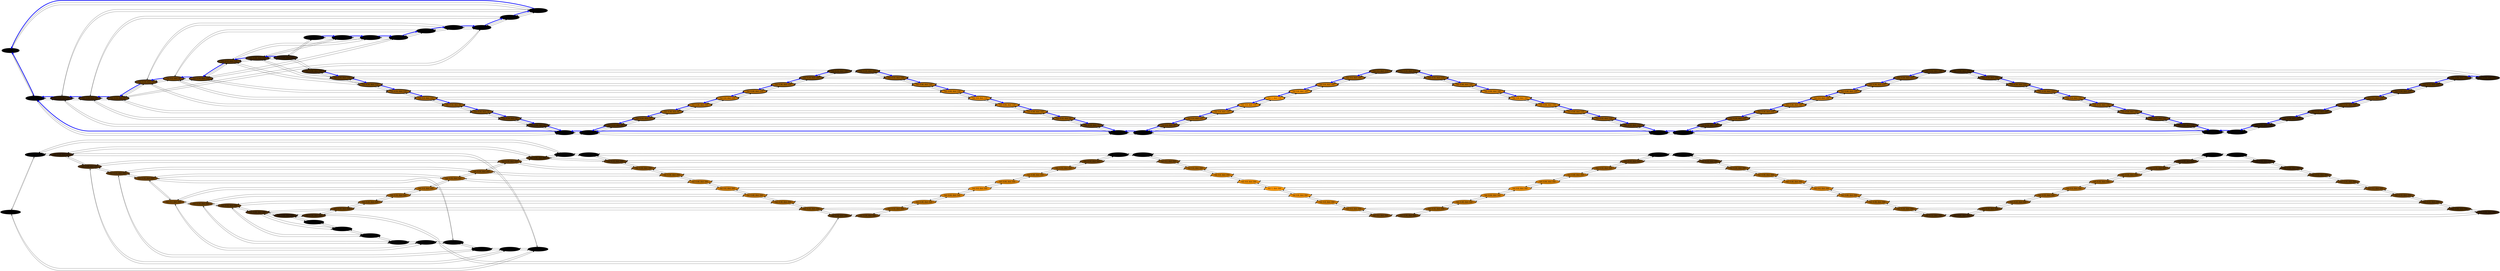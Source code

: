 digraph g
{ 
node [shape=none]
rankdir="LR"
node_0_0
[ shape = oval; fillcolor = "0.1 1 0"; style=filled; label = "Val: 0, dist: INF" ];
node_0_0 -> node_1_0 [ len=1.5 ]
node_0_0 -> node_10_0 [ len=1.5 ]
node_1_0
[ shape = oval; fillcolor = "0.1 1 0"; style=filled; label = "Val: 0, dist: INF" ];
node_1_0 -> node_2_0 [ len=1.5 ]
node_1_0 -> node_11_0 [ len=1.5 ]
node_1_0 -> node_0_0 [ len=1.5 ]
node_2_0
[ shape = oval; fillcolor = "0.1 1 0"; style=filled; label = "Val: 0, dist: INF" ];
node_2_0 -> node_3_0 [ len=1.5 ]
node_2_0 -> node_12_0 [ len=1.5 ]
node_2_0 -> node_1_0 [ len=1.5 ]
node_3_0
[ shape = oval; fillcolor = "0.1 1 0"; style=filled; label = "Val: 0, dist: INF" ];
node_3_0 -> node_4_0 [ len=1.5 ]
node_3_0 -> node_13_0 [ len=1.5 ]
node_3_0 -> node_2_0 [ len=1.5 ]
node_4_0
[ shape = oval; fillcolor = "0.1 1 0"; style=filled; label = "Val: 0, dist: INF" ];
node_4_0 -> node_5_0 [ len=1.5 ]
node_4_0 -> node_14_0 [ len=1.5 ]
node_4_0 -> node_3_0 [ len=1.5 ]
node_5_0
[ shape = oval; fillcolor = "0.1 1 0"; style=filled; label = "Val: 0, dist: INF" ];
node_5_0 -> node_6_0 [ len=1.5 ]
node_5_0 -> node_15_0 [ len=1.5 ]
node_5_0 -> node_4_0 [ len=1.5 ]
node_6_0
[ shape = oval; fillcolor = "0.1 1 0"; style=filled; label = "Val: 0, dist: INF" ];
node_6_0 -> node_7_0 [ len=1.5 ]
node_6_0 -> node_16_0 [ len=1.5 ]
node_6_0 -> node_5_0 [ len=1.5 ]
node_7_0
[ shape = oval; fillcolor = "0.1 1 0"; style=filled; label = "Val: 0, dist: INF" ];
node_7_0 -> node_8_0 [ len=1.5 ]
node_7_0 -> node_17_0 [ len=1.5 ]
node_7_0 -> node_6_0 [ len=1.5 ]
node_8_0
[ shape = oval; fillcolor = "0.1 1 0"; style=filled; label = "Val: 0, dist: INF" ];
node_8_0 -> node_9_0 [ len=1.5 ]
node_8_0 -> node_18_0 [ len=1.5 ]
node_8_0 -> node_7_0 [ len=1.5 ]
node_9_0
[ shape = oval; fillcolor = "0.1 1 0"; style=filled; label = "Val: 0, dist: INF" ];
node_9_0 -> node_19_0 [ len=1.5 ]
node_9_0 -> node_8_0 [ len=1.5 ]
node_10_0
[ shape = oval; fillcolor = "0.1 1 0"; style=filled; label = "Val: 0, dist: INF" ];
node_10_0 -> node_11_0 [ len=1.5 ]
node_10_0 -> node_20_0 [ len=1.5 ]
node_10_0 -> node_0_0 [ len=1.5 ]
node_11_0
[ shape = oval; fillcolor = "0.1 1 0.2"; style=filled; label = "Val: 0.04, dist: INF" ];
node_11_0 -> node_12_0 [ len=1.5 ]
node_11_0 -> node_21_0 [ len=1.5 ]
node_11_0 -> node_1_0 [ len=1.5 ]
node_11_0 -> node_10_0 [ len=1.5 ]
node_12_0
[ shape = oval; fillcolor = "0.1 1 0.282843"; style=filled; label = "Val: 0.08, dist: INF" ];
node_12_0 -> node_13_0 [ len=1.5 ]
node_12_0 -> node_22_0 [ len=1.5 ]
node_12_0 -> node_2_0 [ len=1.5 ]
node_12_0 -> node_11_0 [ len=1.5 ]
node_13_0
[ shape = oval; fillcolor = "0.1 1 0.34641"; style=filled; label = "Val: 0.12, dist: INF" ];
node_13_0 -> node_14_0 [ len=1.5 ]
node_13_0 -> node_23_0 [ len=1.5 ]
node_13_0 -> node_3_0 [ len=1.5 ]
node_13_0 -> node_12_0 [ len=1.5 ]
node_14_0
[ shape = oval; fillcolor = "0.1 1 0.4"; style=filled; label = "Val: 0.16, dist: INF" ];
node_14_0 -> node_15_0 [ len=1.5 ]
node_14_0 -> node_24_0 [ len=1.5 ]
node_14_0 -> node_4_0 [ len=1.5 ]
node_14_0 -> node_13_0 [ len=1.5 ]
node_15_0
[ shape = oval; fillcolor = "0.1 1 0.447214"; style=filled; label = "Val: 0.2, dist: INF" ];
node_15_0 -> node_16_0 [ len=1.5 ]
node_15_0 -> node_25_0 [ len=1.5 ]
node_15_0 -> node_5_0 [ len=1.5 ]
node_15_0 -> node_14_0 [ len=1.5 ]
node_16_0
[ shape = oval; fillcolor = "0.1 1 0.4"; style=filled; label = "Val: 0.16, dist: INF" ];
node_16_0 -> node_17_0 [ len=1.5 ]
node_16_0 -> node_26_0 [ len=1.5 ]
node_16_0 -> node_6_0 [ len=1.5 ]
node_16_0 -> node_15_0 [ len=1.5 ]
node_17_0
[ shape = oval; fillcolor = "0.1 1 0.34641"; style=filled; label = "Val: 0.12, dist: INF" ];
node_17_0 -> node_18_0 [ len=1.5 ]
node_17_0 -> node_27_0 [ len=1.5 ]
node_17_0 -> node_7_0 [ len=1.5 ]
node_17_0 -> node_16_0 [ len=1.5 ]
node_18_0
[ shape = oval; fillcolor = "0.1 1 0.282843"; style=filled; label = "Val: 0.08, dist: INF" ];
node_18_0 -> node_19_0 [ len=1.5 ]
node_18_0 -> node_28_0 [ len=1.5 ]
node_18_0 -> node_8_0 [ len=1.5 ]
node_18_0 -> node_17_0 [ len=1.5 ]
node_19_0
[ shape = oval; fillcolor = "0.1 1 0.2"; style=filled; label = "Val: 0.04, dist: INF" ];
node_19_0 -> node_29_0 [ len=1.5 ]
node_19_0 -> node_9_0 [ len=1.5 ]
node_19_0 -> node_18_0 [ len=1.5 ]
node_20_0
[ shape = oval; fillcolor = "0.1 1 0"; style=filled; label = "Val: 0, dist: INF" ];
node_20_0 -> node_21_0 [ len=1.5 ]
node_20_0 -> node_30_0 [ len=1.5 ]
node_20_0 -> node_10_0 [ len=1.5 ]
node_21_0
[ shape = oval; fillcolor = "0.1 1 0.282843"; style=filled; label = "Val: 0.08, dist: INF" ];
node_21_0 -> node_22_0 [ len=1.5 ]
node_21_0 -> node_31_0 [ len=1.5 ]
node_21_0 -> node_11_0 [ len=1.5 ]
node_21_0 -> node_20_0 [ len=1.5 ]
node_22_0
[ shape = oval; fillcolor = "0.1 1 0.4"; style=filled; label = "Val: 0.16, dist: INF" ];
node_22_0 -> node_23_0 [ len=1.5 ]
node_22_0 -> node_32_0 [ len=1.5 ]
node_22_0 -> node_12_0 [ len=1.5 ]
node_22_0 -> node_21_0 [ len=1.5 ]
node_23_0
[ shape = oval; fillcolor = "0.1 1 0.489898"; style=filled; label = "Val: 0.24, dist: INF" ];
node_23_0 -> node_24_0 [ len=1.5 ]
node_23_0 -> node_33_0 [ len=1.5 ]
node_23_0 -> node_13_0 [ len=1.5 ]
node_23_0 -> node_22_0 [ len=1.5 ]
node_24_0
[ shape = oval; fillcolor = "0.1 1 0.565685"; style=filled; label = "Val: 0.32, dist: INF" ];
node_24_0 -> node_25_0 [ len=1.5 ]
node_24_0 -> node_34_0 [ len=1.5 ]
node_24_0 -> node_14_0 [ len=1.5 ]
node_24_0 -> node_23_0 [ len=1.5 ]
node_25_0
[ shape = oval; fillcolor = "0.1 1 0.632456"; style=filled; label = "Val: 0.4, dist: INF" ];
node_25_0 -> node_26_0 [ len=1.5 ]
node_25_0 -> node_35_0 [ len=1.5 ]
node_25_0 -> node_15_0 [ len=1.5 ]
node_25_0 -> node_24_0 [ len=1.5 ]
node_26_0
[ shape = oval; fillcolor = "0.1 1 0.565685"; style=filled; label = "Val: 0.32, dist: INF" ];
node_26_0 -> node_27_0 [ len=1.5 ]
node_26_0 -> node_36_0 [ len=1.5 ]
node_26_0 -> node_16_0 [ len=1.5 ]
node_26_0 -> node_25_0 [ len=1.5 ]
node_27_0
[ shape = oval; fillcolor = "0.1 1 0.489898"; style=filled; label = "Val: 0.24, dist: INF" ];
node_27_0 -> node_28_0 [ len=1.5 ]
node_27_0 -> node_37_0 [ len=1.5 ]
node_27_0 -> node_17_0 [ len=1.5 ]
node_27_0 -> node_26_0 [ len=1.5 ]
node_28_0
[ shape = oval; fillcolor = "0.1 1 0.4"; style=filled; label = "Val: 0.16, dist: INF" ];
node_28_0 -> node_29_0 [ len=1.5 ]
node_28_0 -> node_38_0 [ len=1.5 ]
node_28_0 -> node_18_0 [ len=1.5 ]
node_28_0 -> node_27_0 [ len=1.5 ]
node_29_0
[ shape = oval; fillcolor = "0.1 1 0.282843"; style=filled; label = "Val: 0.08, dist: INF" ];
node_29_0 -> node_39_0 [ len=1.5 ]
node_29_0 -> node_19_0 [ len=1.5 ]
node_29_0 -> node_28_0 [ len=1.5 ]
node_30_0
[ shape = oval; fillcolor = "0.1 1 0"; style=filled; label = "Val: 0, dist: INF" ];
node_30_0 -> node_31_0 [ len=1.5 ]
node_30_0 -> node_40_0 [ len=1.5 ]
node_30_0 -> node_20_0 [ len=1.5 ]
node_31_0
[ shape = oval; fillcolor = "0.1 1 0.34641"; style=filled; label = "Val: 0.12, dist: INF" ];
node_31_0 -> node_32_0 [ len=1.5 ]
node_31_0 -> node_41_0 [ len=1.5 ]
node_31_0 -> node_21_0 [ len=1.5 ]
node_31_0 -> node_30_0 [ len=1.5 ]
node_32_0
[ shape = oval; fillcolor = "0.1 1 0.489898"; style=filled; label = "Val: 0.24, dist: INF" ];
node_32_0 -> node_33_0 [ len=1.5 ]
node_32_0 -> node_42_0 [ len=1.5 ]
node_32_0 -> node_22_0 [ len=1.5 ]
node_32_0 -> node_31_0 [ len=1.5 ]
node_33_0
[ shape = oval; fillcolor = "0.1 1 0.6"; style=filled; label = "Val: 0.36, dist: INF" ];
node_33_0 -> node_34_0 [ len=1.5 ]
node_33_0 -> node_43_0 [ len=1.5 ]
node_33_0 -> node_23_0 [ len=1.5 ]
node_33_0 -> node_32_0 [ len=1.5 ]
node_34_0
[ shape = oval; fillcolor = "0.1 1 0.69282"; style=filled; label = "Val: 0.48, dist: INF" ];
node_34_0 -> node_35_0 [ len=1.5 ]
node_34_0 -> node_44_0 [ len=1.5 ]
node_34_0 -> node_24_0 [ len=1.5 ]
node_34_0 -> node_33_0 [ len=1.5 ]
node_35_0
[ shape = oval; fillcolor = "0.1 1 0.774597"; style=filled; label = "Val: 0.6, dist: INF" ];
node_35_0 -> node_36_0 [ len=1.5 ]
node_35_0 -> node_45_0 [ len=1.5 ]
node_35_0 -> node_25_0 [ len=1.5 ]
node_35_0 -> node_34_0 [ len=1.5 ]
node_36_0
[ shape = oval; fillcolor = "0.1 1 0.69282"; style=filled; label = "Val: 0.48, dist: INF" ];
node_36_0 -> node_37_0 [ len=1.5 ]
node_36_0 -> node_46_0 [ len=1.5 ]
node_36_0 -> node_26_0 [ len=1.5 ]
node_36_0 -> node_35_0 [ len=1.5 ]
node_37_0
[ shape = oval; fillcolor = "0.1 1 0.6"; style=filled; label = "Val: 0.36, dist: INF" ];
node_37_0 -> node_38_0 [ len=1.5 ]
node_37_0 -> node_47_0 [ len=1.5 ]
node_37_0 -> node_27_0 [ len=1.5 ]
node_37_0 -> node_36_0 [ len=1.5 ]
node_38_0
[ shape = oval; fillcolor = "0.1 1 0.489898"; style=filled; label = "Val: 0.24, dist: INF" ];
node_38_0 -> node_39_0 [ len=1.5 ]
node_38_0 -> node_48_0 [ len=1.5 ]
node_38_0 -> node_28_0 [ len=1.5 ]
node_38_0 -> node_37_0 [ len=1.5 ]
node_39_0
[ shape = oval; fillcolor = "0.1 1 0.34641"; style=filled; label = "Val: 0.12, dist: INF" ];
node_39_0 -> node_49_0 [ len=1.5 ]
node_39_0 -> node_29_0 [ len=1.5 ]
node_39_0 -> node_38_0 [ len=1.5 ]
node_40_0
[ shape = oval; fillcolor = "0.1 1 0"; style=filled; label = "Val: 0, dist: INF" ];
node_40_0 -> node_41_0 [ len=1.5 ]
node_40_0 -> node_50_0 [ len=1.5 ]
node_40_0 -> node_30_0 [ len=1.5 ]
node_41_0
[ shape = oval; fillcolor = "0.1 1 0.4"; style=filled; label = "Val: 0.16, dist: INF" ];
node_41_0 -> node_42_0 [ len=1.5 ]
node_41_0 -> node_51_0 [ len=1.5 ]
node_41_0 -> node_31_0 [ len=1.5 ]
node_41_0 -> node_40_0 [ len=1.5 ]
node_42_0
[ shape = oval; fillcolor = "0.1 1 0.565685"; style=filled; label = "Val: 0.32, dist: INF" ];
node_42_0 -> node_43_0 [ len=1.5 ]
node_42_0 -> node_52_0 [ len=1.5 ]
node_42_0 -> node_32_0 [ len=1.5 ]
node_42_0 -> node_41_0 [ len=1.5 ]
node_43_0
[ shape = oval; fillcolor = "0.1 1 0.69282"; style=filled; label = "Val: 0.48, dist: INF" ];
node_43_0 -> node_44_0 [ len=1.5 ]
node_43_0 -> node_53_0 [ len=1.5 ]
node_43_0 -> node_33_0 [ len=1.5 ]
node_43_0 -> node_42_0 [ len=1.5 ]
node_44_0
[ shape = oval; fillcolor = "0.1 1 0.8"; style=filled; label = "Val: 0.64, dist: INF" ];
node_44_0 -> node_45_0 [ len=1.5 ]
node_44_0 -> node_54_0 [ len=1.5 ]
node_44_0 -> node_34_0 [ len=1.5 ]
node_44_0 -> node_43_0 [ len=1.5 ]
node_45_0
[ shape = oval; fillcolor = "0.1 1 0.894427"; style=filled; label = "Val: 0.8, dist: INF" ];
node_45_0 -> node_46_0 [ len=1.5 ]
node_45_0 -> node_55_0 [ len=1.5 ]
node_45_0 -> node_35_0 [ len=1.5 ]
node_45_0 -> node_44_0 [ len=1.5 ]
node_46_0
[ shape = oval; fillcolor = "0.1 1 0.8"; style=filled; label = "Val: 0.64, dist: INF" ];
node_46_0 -> node_47_0 [ len=1.5 ]
node_46_0 -> node_56_0 [ len=1.5 ]
node_46_0 -> node_36_0 [ len=1.5 ]
node_46_0 -> node_45_0 [ len=1.5 ]
node_47_0
[ shape = oval; fillcolor = "0.1 1 0.69282"; style=filled; label = "Val: 0.48, dist: INF" ];
node_47_0 -> node_48_0 [ len=1.5 ]
node_47_0 -> node_57_0 [ len=1.5 ]
node_47_0 -> node_37_0 [ len=1.5 ]
node_47_0 -> node_46_0 [ len=1.5 ]
node_48_0
[ shape = oval; fillcolor = "0.1 1 0.565685"; style=filled; label = "Val: 0.32, dist: INF" ];
node_48_0 -> node_49_0 [ len=1.5 ]
node_48_0 -> node_58_0 [ len=1.5 ]
node_48_0 -> node_38_0 [ len=1.5 ]
node_48_0 -> node_47_0 [ len=1.5 ]
node_49_0
[ shape = oval; fillcolor = "0.1 1 0.4"; style=filled; label = "Val: 0.16, dist: INF" ];
node_49_0 -> node_59_0 [ len=1.5 ]
node_49_0 -> node_39_0 [ len=1.5 ]
node_49_0 -> node_48_0 [ len=1.5 ]
node_50_0
[ shape = oval; fillcolor = "0.1 1 0"; style=filled; label = "Val: 0, dist: INF" ];
node_50_0 -> node_51_0 [ len=1.5 ]
node_50_0 -> node_60_0 [ len=1.5 ]
node_50_0 -> node_40_0 [ len=1.5 ]
node_51_0
[ shape = oval; fillcolor = "0.1 1 0.447214"; style=filled; label = "Val: 0.2, dist: INF" ];
node_51_0 -> node_52_0 [ len=1.5 ]
node_51_0 -> node_61_0 [ len=1.5 ]
node_51_0 -> node_41_0 [ len=1.5 ]
node_51_0 -> node_50_0 [ len=1.5 ]
node_52_0
[ shape = oval; fillcolor = "0.1 1 0.632456"; style=filled; label = "Val: 0.4, dist: INF" ];
node_52_0 -> node_53_0 [ len=1.5 ]
node_52_0 -> node_62_0 [ len=1.5 ]
node_52_0 -> node_42_0 [ len=1.5 ]
node_52_0 -> node_51_0 [ len=1.5 ]
node_53_0
[ shape = oval; fillcolor = "0.1 1 0.774597"; style=filled; label = "Val: 0.6, dist: INF" ];
node_53_0 -> node_54_0 [ len=1.5 ]
node_53_0 -> node_63_0 [ len=1.5 ]
node_53_0 -> node_43_0 [ len=1.5 ]
node_53_0 -> node_52_0 [ len=1.5 ]
node_54_0
[ shape = oval; fillcolor = "0.1 1 0.894427"; style=filled; label = "Val: 0.8, dist: INF" ];
node_54_0 -> node_55_0 [ len=1.5 ]
node_54_0 -> node_64_0 [ len=1.5 ]
node_54_0 -> node_44_0 [ len=1.5 ]
node_54_0 -> node_53_0 [ len=1.5 ]
node_55_0
[ shape = oval; fillcolor = "0.1 1 1"; style=filled; label = "Val: 1, dist: INF" ];
node_55_0 -> node_56_0 [ len=1.5 ]
node_55_0 -> node_65_0 [ len=1.5 ]
node_55_0 -> node_45_0 [ len=1.5 ]
node_55_0 -> node_54_0 [ len=1.5 ]
node_56_0
[ shape = oval; fillcolor = "0.1 1 0.894427"; style=filled; label = "Val: 0.8, dist: INF" ];
node_56_0 -> node_57_0 [ len=1.5 ]
node_56_0 -> node_66_0 [ len=1.5 ]
node_56_0 -> node_46_0 [ len=1.5 ]
node_56_0 -> node_55_0 [ len=1.5 ]
node_57_0
[ shape = oval; fillcolor = "0.1 1 0.774597"; style=filled; label = "Val: 0.6, dist: INF" ];
node_57_0 -> node_58_0 [ len=1.5 ]
node_57_0 -> node_67_0 [ len=1.5 ]
node_57_0 -> node_47_0 [ len=1.5 ]
node_57_0 -> node_56_0 [ len=1.5 ]
node_58_0
[ shape = oval; fillcolor = "0.1 1 0.632456"; style=filled; label = "Val: 0.4, dist: INF" ];
node_58_0 -> node_59_0 [ len=1.5 ]
node_58_0 -> node_68_0 [ len=1.5 ]
node_58_0 -> node_48_0 [ len=1.5 ]
node_58_0 -> node_57_0 [ len=1.5 ]
node_59_0
[ shape = oval; fillcolor = "0.1 1 0.447214"; style=filled; label = "Val: 0.2, dist: INF" ];
node_59_0 -> node_69_0 [ len=1.5 ]
node_59_0 -> node_49_0 [ len=1.5 ]
node_59_0 -> node_58_0 [ len=1.5 ]
node_60_0
[ shape = oval; fillcolor = "0.1 1 0"; style=filled; label = "Val: 0, dist: INF" ];
node_60_0 -> node_61_0 [ len=1.5 ]
node_60_0 -> node_70_0 [ len=1.5 ]
node_60_0 -> node_50_0 [ len=1.5 ]
node_61_0
[ shape = oval; fillcolor = "0.1 1 0.4"; style=filled; label = "Val: 0.16, dist: INF" ];
node_61_0 -> node_62_0 [ len=1.5 ]
node_61_0 -> node_71_0 [ len=1.5 ]
node_61_0 -> node_51_0 [ len=1.5 ]
node_61_0 -> node_60_0 [ len=1.5 ]
node_62_0
[ shape = oval; fillcolor = "0.1 1 0.565685"; style=filled; label = "Val: 0.32, dist: INF" ];
node_62_0 -> node_63_0 [ len=1.5 ]
node_62_0 -> node_72_0 [ len=1.5 ]
node_62_0 -> node_52_0 [ len=1.5 ]
node_62_0 -> node_61_0 [ len=1.5 ]
node_63_0
[ shape = oval; fillcolor = "0.1 1 0.69282"; style=filled; label = "Val: 0.48, dist: INF" ];
node_63_0 -> node_64_0 [ len=1.5 ]
node_63_0 -> node_73_0 [ len=1.5 ]
node_63_0 -> node_53_0 [ len=1.5 ]
node_63_0 -> node_62_0 [ len=1.5 ]
node_64_0
[ shape = oval; fillcolor = "0.1 1 0.8"; style=filled; label = "Val: 0.64, dist: INF" ];
node_64_0 -> node_65_0 [ len=1.5 ]
node_64_0 -> node_74_0 [ len=1.5 ]
node_64_0 -> node_54_0 [ len=1.5 ]
node_64_0 -> node_63_0 [ len=1.5 ]
node_65_0
[ shape = oval; fillcolor = "0.1 1 0.894427"; style=filled; label = "Val: 0.8, dist: INF" ];
node_65_0 -> node_66_0 [ len=1.5 ]
node_65_0 -> node_75_0 [ len=1.5 ]
node_65_0 -> node_55_0 [ len=1.5 ]
node_65_0 -> node_64_0 [ len=1.5 ]
node_66_0
[ shape = oval; fillcolor = "0.1 1 0.8"; style=filled; label = "Val: 0.64, dist: INF" ];
node_66_0 -> node_67_0 [ len=1.5 ]
node_66_0 -> node_76_0 [ len=1.5 ]
node_66_0 -> node_56_0 [ len=1.5 ]
node_66_0 -> node_65_0 [ len=1.5 ]
node_67_0
[ shape = oval; fillcolor = "0.1 1 0.69282"; style=filled; label = "Val: 0.48, dist: INF" ];
node_67_0 -> node_68_0 [ len=1.5 ]
node_67_0 -> node_77_0 [ len=1.5 ]
node_67_0 -> node_57_0 [ len=1.5 ]
node_67_0 -> node_66_0 [ len=1.5 ]
node_68_0
[ shape = oval; fillcolor = "0.1 1 0.565685"; style=filled; label = "Val: 0.32, dist: INF" ];
node_68_0 -> node_69_0 [ len=1.5 ]
node_68_0 -> node_78_0 [ len=1.5 ]
node_68_0 -> node_58_0 [ len=1.5 ]
node_68_0 -> node_67_0 [ len=1.5 ]
node_69_0
[ shape = oval; fillcolor = "0.1 1 0.4"; style=filled; label = "Val: 0.16, dist: INF" ];
node_69_0 -> node_79_0 [ len=1.5 ]
node_69_0 -> node_59_0 [ len=1.5 ]
node_69_0 -> node_68_0 [ len=1.5 ]
node_70_0
[ shape = oval; fillcolor = "0.1 1 0"; style=filled; label = "Val: 0, dist: INF" ];
node_70_0 -> node_71_0 [ len=1.5 ]
node_70_0 -> node_80_0 [ len=1.5 ]
node_70_0 -> node_60_0 [ len=1.5 ]
node_71_0
[ shape = oval; fillcolor = "0.1 1 0.34641"; style=filled; label = "Val: 0.12, dist: INF" ];
node_71_0 -> node_72_0 [ len=1.5 ]
node_71_0 -> node_81_0 [ len=1.5 ]
node_71_0 -> node_61_0 [ len=1.5 ]
node_71_0 -> node_70_0 [ len=1.5 ]
node_72_0
[ shape = oval; fillcolor = "0.1 1 0.489898"; style=filled; label = "Val: 0.24, dist: INF" ];
node_72_0 -> node_73_0 [ len=1.5 ]
node_72_0 -> node_82_0 [ len=1.5 ]
node_72_0 -> node_62_0 [ len=1.5 ]
node_72_0 -> node_71_0 [ len=1.5 ]
node_73_0
[ shape = oval; fillcolor = "0.1 1 0.6"; style=filled; label = "Val: 0.36, dist: INF" ];
node_73_0 -> node_74_0 [ len=1.5 ]
node_73_0 -> node_83_0 [ len=1.5 ]
node_73_0 -> node_63_0 [ len=1.5 ]
node_73_0 -> node_72_0 [ len=1.5 ]
node_74_0
[ shape = oval; fillcolor = "0.1 1 0.69282"; style=filled; label = "Val: 0.48, dist: INF" ];
node_74_0 -> node_75_0 [ len=1.5 ]
node_74_0 -> node_84_0 [ len=1.5 ]
node_74_0 -> node_64_0 [ len=1.5 ]
node_74_0 -> node_73_0 [ len=1.5 ]
node_75_0
[ shape = oval; fillcolor = "0.1 1 0.774597"; style=filled; label = "Val: 0.6, dist: INF" ];
node_75_0 -> node_76_0 [ len=1.5 ]
node_75_0 -> node_85_0 [ len=1.5 ]
node_75_0 -> node_65_0 [ len=1.5 ]
node_75_0 -> node_74_0 [ len=1.5 ]
node_76_0
[ shape = oval; fillcolor = "0.1 1 0.69282"; style=filled; label = "Val: 0.48, dist: INF" ];
node_76_0 -> node_77_0 [ len=1.5 ]
node_76_0 -> node_86_0 [ len=1.5 ]
node_76_0 -> node_66_0 [ len=1.5 ]
node_76_0 -> node_75_0 [ len=1.5 ]
node_77_0
[ shape = oval; fillcolor = "0.1 1 0.6"; style=filled; label = "Val: 0.36, dist: INF" ];
node_77_0 -> node_78_0 [ len=1.5 ]
node_77_0 -> node_87_0 [ len=1.5 ]
node_77_0 -> node_67_0 [ len=1.5 ]
node_77_0 -> node_76_0 [ len=1.5 ]
node_78_0
[ shape = oval; fillcolor = "0.1 1 0.489898"; style=filled; label = "Val: 0.24, dist: INF" ];
node_78_0 -> node_79_0 [ len=1.5 ]
node_78_0 -> node_88_0 [ len=1.5 ]
node_78_0 -> node_68_0 [ len=1.5 ]
node_78_0 -> node_77_0 [ len=1.5 ]
node_79_0
[ shape = oval; fillcolor = "0.1 1 0.34641"; style=filled; label = "Val: 0.12, dist: INF" ];
node_79_0 -> node_89_0 [ len=1.5 ]
node_79_0 -> node_69_0 [ len=1.5 ]
node_79_0 -> node_78_0 [ len=1.5 ]
node_80_0
[ shape = oval; fillcolor = "0.1 1 0"; style=filled; label = "Val: 0, dist: INF" ];
node_80_0 -> node_81_0 [ len=1.5 ]
node_80_0 -> node_90_0 [ len=1.5 ]
node_80_0 -> node_70_0 [ len=1.5 ]
node_81_0
[ shape = oval; fillcolor = "0.1 1 0.282843"; style=filled; label = "Val: 0.08, dist: INF" ];
node_81_0 -> node_82_0 [ len=1.5 ]
node_81_0 -> node_91_0 [ len=1.5 ]
node_81_0 -> node_71_0 [ len=1.5 ]
node_81_0 -> node_80_0 [ len=1.5 ]
node_82_0
[ shape = oval; fillcolor = "0.1 1 0.4"; style=filled; label = "Val: 0.16, dist: INF" ];
node_82_0 -> node_83_0 [ len=1.5 ]
node_82_0 -> node_92_0 [ len=1.5 ]
node_82_0 -> node_72_0 [ len=1.5 ]
node_82_0 -> node_81_0 [ len=1.5 ]
node_83_0
[ shape = oval; fillcolor = "0.1 1 0.489898"; style=filled; label = "Val: 0.24, dist: INF" ];
node_83_0 -> node_84_0 [ len=1.5 ]
node_83_0 -> node_93_0 [ len=1.5 ]
node_83_0 -> node_73_0 [ len=1.5 ]
node_83_0 -> node_82_0 [ len=1.5 ]
node_84_0
[ shape = oval; fillcolor = "0.1 1 0.565685"; style=filled; label = "Val: 0.32, dist: INF" ];
node_84_0 -> node_85_0 [ len=1.5 ]
node_84_0 -> node_94_0 [ len=1.5 ]
node_84_0 -> node_74_0 [ len=1.5 ]
node_84_0 -> node_83_0 [ len=1.5 ]
node_85_0
[ shape = oval; fillcolor = "0.1 1 0.632456"; style=filled; label = "Val: 0.4, dist: INF" ];
node_85_0 -> node_86_0 [ len=1.5 ]
node_85_0 -> node_95_0 [ len=1.5 ]
node_85_0 -> node_75_0 [ len=1.5 ]
node_85_0 -> node_84_0 [ len=1.5 ]
node_86_0
[ shape = oval; fillcolor = "0.1 1 0.565685"; style=filled; label = "Val: 0.32, dist: INF" ];
node_86_0 -> node_87_0 [ len=1.5 ]
node_86_0 -> node_96_0 [ len=1.5 ]
node_86_0 -> node_76_0 [ len=1.5 ]
node_86_0 -> node_85_0 [ len=1.5 ]
node_87_0
[ shape = oval; fillcolor = "0.1 1 0.489898"; style=filled; label = "Val: 0.24, dist: INF" ];
node_87_0 -> node_88_0 [ len=1.5 ]
node_87_0 -> node_97_0 [ len=1.5 ]
node_87_0 -> node_77_0 [ len=1.5 ]
node_87_0 -> node_86_0 [ len=1.5 ]
node_88_0
[ shape = oval; fillcolor = "0.1 1 0.4"; style=filled; label = "Val: 0.16, dist: INF" ];
node_88_0 -> node_89_0 [ len=1.5 ]
node_88_0 -> node_98_0 [ len=1.5 ]
node_88_0 -> node_78_0 [ len=1.5 ]
node_88_0 -> node_87_0 [ len=1.5 ]
node_89_0
[ shape = oval; fillcolor = "0.1 1 0.282843"; style=filled; label = "Val: 0.08, dist: INF" ];
node_89_0 -> node_99_0 [ len=1.5 ]
node_89_0 -> node_79_0 [ len=1.5 ]
node_89_0 -> node_88_0 [ len=1.5 ]
node_90_0
[ shape = oval; fillcolor = "0.1 1 0"; style=filled; label = "Val: 0, dist: INF" ];
node_90_0 -> node_91_0 [ len=1.5 ]
node_90_0 -> node_80_0 [ len=1.5 ]
node_91_0
[ shape = oval; fillcolor = "0.1 1 0.2"; style=filled; label = "Val: 0.04, dist: INF" ];
node_91_0 -> node_92_0 [ len=1.5 ]
node_91_0 -> node_81_0 [ len=1.5 ]
node_91_0 -> node_90_0 [ len=1.5 ]
node_92_0
[ shape = oval; fillcolor = "0.1 1 0.282843"; style=filled; label = "Val: 0.08, dist: INF" ];
node_92_0 -> node_93_0 [ len=1.5 ]
node_92_0 -> node_82_0 [ len=1.5 ]
node_92_0 -> node_91_0 [ len=1.5 ]
node_93_0
[ shape = oval; fillcolor = "0.1 1 0.34641"; style=filled; label = "Val: 0.12, dist: INF" ];
node_93_0 -> node_94_0 [ len=1.5 ]
node_93_0 -> node_83_0 [ len=1.5 ]
node_93_0 -> node_92_0 [ len=1.5 ]
node_94_0
[ shape = oval; fillcolor = "0.1 1 0.4"; style=filled; label = "Val: 0.16, dist: INF" ];
node_94_0 -> node_95_0 [ len=1.5 ]
node_94_0 -> node_84_0 [ len=1.5 ]
node_94_0 -> node_93_0 [ len=1.5 ]
node_95_0
[ shape = oval; fillcolor = "0.1 1 0.447214"; style=filled; label = "Val: 0.2, dist: INF" ];
node_95_0 -> node_96_0 [ len=1.5 ]
node_95_0 -> node_85_0 [ len=1.5 ]
node_95_0 -> node_94_0 [ len=1.5 ]
node_96_0
[ shape = oval; fillcolor = "0.1 1 0.4"; style=filled; label = "Val: 0.16, dist: INF" ];
node_96_0 -> node_97_0 [ len=1.5 ]
node_96_0 -> node_86_0 [ len=1.5 ]
node_96_0 -> node_95_0 [ len=1.5 ]
node_97_0
[ shape = oval; fillcolor = "0.1 1 0.34641"; style=filled; label = "Val: 0.12, dist: INF" ];
node_97_0 -> node_98_0 [ len=1.5 ]
node_97_0 -> node_87_0 [ len=1.5 ]
node_97_0 -> node_96_0 [ len=1.5 ]
node_98_0
[ shape = oval; fillcolor = "0.1 1 0.282843"; style=filled; label = "Val: 0.08, dist: INF" ];
node_98_0 -> node_99_0 [ len=1.5 ]
node_98_0 -> node_88_0 [ len=1.5 ]
node_98_0 -> node_97_0 [ len=1.5 ]
node_99_0
[ shape = oval; fillcolor = "0.1 1 0.2"; style=filled; label = "Val: 0.04, dist: INF" ];
node_99_0 -> node_89_0 [ len=1.5 ]
node_99_0 -> node_98_0 [ len=1.5 ]
node_0_1
[ shape = oval; penwidth = 4; fillcolor = "0.1 1 0"; style=filled; label = "Val: 0, dist: 0" ];
node_0_1 -> node_1_1 [ len=1.5 ]
node_0_1 -> node_10_1 [ len=1.5 ]
node_1_1
[ shape = oval; penwidth = 4; fillcolor = "0.1 1 0"; style=filled; label = "Val: 0, dist: 15" ];
node_1_1 -> node_2_1 [ len=1.5 ]
node_1_1 -> node_11_1 [ len=1.5 ]
node_1_1 -> node_0_1 [ len=1.5 ]
node_1_1 -> node_0_1 [ color=blue, penwidth=5, len=0.1 ]
node_2_1
[ shape = oval; penwidth = 4; fillcolor = "0.1 1 0"; style=filled; label = "Val: 0, dist: 30" ];
node_2_1 -> node_3_1 [ len=1.5 ]
node_2_1 -> node_12_1 [ len=1.5 ]
node_2_1 -> node_1_1 [ len=1.5 ]
node_2_1 -> node_1_1 [ color=blue, penwidth=5, len=0.1 ]
node_3_1
[ shape = oval; penwidth = 4; fillcolor = "0.1 1 0"; style=filled; label = "Val: 0, dist: 45" ];
node_3_1 -> node_4_1 [ len=1.5 ]
node_3_1 -> node_13_1 [ len=1.5 ]
node_3_1 -> node_2_1 [ len=1.5 ]
node_3_1 -> node_2_1 [ color=blue, penwidth=5, len=0.1 ]
node_4_1
[ shape = oval; penwidth = 4; fillcolor = "0.1 1 0"; style=filled; label = "Val: 0, dist: 60" ];
node_4_1 -> node_5_1 [ len=1.5 ]
node_4_1 -> node_14_1 [ len=1.5 ]
node_4_1 -> node_3_1 [ len=1.5 ]
node_4_1 -> node_3_1 [ color=blue, penwidth=5, len=0.1 ]
node_5_1
[ shape = oval; penwidth = 4; fillcolor = "0.1 1 0"; style=filled; label = "Val: 0, dist: 75" ];
node_5_1 -> node_6_1 [ len=1.5 ]
node_5_1 -> node_15_1 [ len=1.5 ]
node_5_1 -> node_4_1 [ len=1.5 ]
node_5_1 -> node_4_1 [ color=blue, penwidth=5, len=0.1 ]
node_6_1
[ shape = oval; penwidth = 4; fillcolor = "0.1 1 0"; style=filled; label = "Val: 0, dist: 90" ];
node_6_1 -> node_7_1 [ len=1.5 ]
node_6_1 -> node_16_1 [ len=1.5 ]
node_6_1 -> node_5_1 [ len=1.5 ]
node_6_1 -> node_5_1 [ color=blue, penwidth=5, len=0.1 ]
node_7_1
[ shape = oval; penwidth = 4; fillcolor = "0.1 1 0"; style=filled; label = "Val: 0, dist: 105" ];
node_7_1 -> node_8_1 [ len=1.5 ]
node_7_1 -> node_17_1 [ len=1.5 ]
node_7_1 -> node_6_1 [ len=1.5 ]
node_7_1 -> node_6_1 [ color=blue, penwidth=5, len=0.1 ]
node_8_1
[ shape = oval; penwidth = 4; fillcolor = "0.1 1 0"; style=filled; label = "Val: 0, dist: 120" ];
node_8_1 -> node_9_1 [ len=1.5 ]
node_8_1 -> node_18_1 [ len=1.5 ]
node_8_1 -> node_7_1 [ len=1.5 ]
node_8_1 -> node_7_1 [ color=blue, penwidth=5, len=0.1 ]
node_9_1
[ shape = oval; penwidth = 4; fillcolor = "0.1 1 0"; style=filled; label = "Val: 0, dist: 135" ];
node_9_1 -> node_19_1 [ len=1.5 ]
node_9_1 -> node_8_1 [ len=1.5 ]
node_9_1 -> node_8_1 [ color=blue, penwidth=5, len=0.1 ]
node_10_1
[ shape = oval; penwidth = 4; fillcolor = "0.1 1 0"; style=filled; label = "Val: 0, dist: 15" ];
node_10_1 -> node_11_1 [ len=1.5 ]
node_10_1 -> node_20_1 [ len=1.5 ]
node_10_1 -> node_0_1 [ len=1.5 ]
node_10_1 -> node_0_1 [ color=blue, penwidth=5, len=0.1 ]
node_11_1
[ shape = oval; penwidth = 4; fillcolor = "0.1 1 0.2"; style=filled; label = "Val: 0.04, dist: 30" ];
node_11_1 -> node_12_1 [ len=1.5 ]
node_11_1 -> node_21_1 [ len=1.5 ]
node_11_1 -> node_1_1 [ len=1.5 ]
node_11_1 -> node_10_1 [ len=1.5 ]
node_11_1 -> node_1_1 [ color=blue, penwidth=5, len=0.1 ]
node_12_1
[ shape = oval; penwidth = 4; fillcolor = "0.1 1 0.282843"; style=filled; label = "Val: 0.08, dist: 45" ];
node_12_1 -> node_13_1 [ len=1.5 ]
node_12_1 -> node_22_1 [ len=1.5 ]
node_12_1 -> node_2_1 [ len=1.5 ]
node_12_1 -> node_11_1 [ len=1.5 ]
node_12_1 -> node_2_1 [ color=blue, penwidth=5, len=0.1 ]
node_13_1
[ shape = oval; penwidth = 4; fillcolor = "0.1 1 0.34641"; style=filled; label = "Val: 0.12, dist: 60" ];
node_13_1 -> node_14_1 [ len=1.5 ]
node_13_1 -> node_23_1 [ len=1.5 ]
node_13_1 -> node_3_1 [ len=1.5 ]
node_13_1 -> node_12_1 [ len=1.5 ]
node_13_1 -> node_3_1 [ color=blue, penwidth=5, len=0.1 ]
node_14_1
[ shape = oval; penwidth = 4; fillcolor = "0.1 1 0.4"; style=filled; label = "Val: 0.16, dist: 75" ];
node_14_1 -> node_15_1 [ len=1.5 ]
node_14_1 -> node_24_1 [ len=1.5 ]
node_14_1 -> node_4_1 [ len=1.5 ]
node_14_1 -> node_13_1 [ len=1.5 ]
node_14_1 -> node_4_1 [ color=blue, penwidth=5, len=0.1 ]
node_15_1
[ shape = oval; penwidth = 4; fillcolor = "0.1 1 0.447214"; style=filled; label = "Val: 0.2, dist: 90" ];
node_15_1 -> node_16_1 [ len=1.5 ]
node_15_1 -> node_25_1 [ len=1.5 ]
node_15_1 -> node_5_1 [ len=1.5 ]
node_15_1 -> node_14_1 [ len=1.5 ]
node_15_1 -> node_5_1 [ color=blue, penwidth=5, len=0.1 ]
node_16_1
[ shape = oval; penwidth = 4; fillcolor = "0.1 1 0.4"; style=filled; label = "Val: 0.16, dist: 105" ];
node_16_1 -> node_17_1 [ len=1.5 ]
node_16_1 -> node_26_1 [ len=1.5 ]
node_16_1 -> node_6_1 [ len=1.5 ]
node_16_1 -> node_15_1 [ len=1.5 ]
node_16_1 -> node_6_1 [ color=blue, penwidth=5, len=0.1 ]
node_17_1
[ shape = oval; penwidth = 4; fillcolor = "0.1 1 0.34641"; style=filled; label = "Val: 0.12, dist: 120" ];
node_17_1 -> node_18_1 [ len=1.5 ]
node_17_1 -> node_27_1 [ len=1.5 ]
node_17_1 -> node_7_1 [ len=1.5 ]
node_17_1 -> node_16_1 [ len=1.5 ]
node_17_1 -> node_7_1 [ color=blue, penwidth=5, len=0.1 ]
node_18_1
[ shape = oval; penwidth = 4; fillcolor = "0.1 1 0.282843"; style=filled; label = "Val: 0.08, dist: 135" ];
node_18_1 -> node_19_1 [ len=1.5 ]
node_18_1 -> node_28_1 [ len=1.5 ]
node_18_1 -> node_8_1 [ len=1.5 ]
node_18_1 -> node_17_1 [ len=1.5 ]
node_18_1 -> node_8_1 [ color=blue, penwidth=5, len=0.1 ]
node_19_1
[ shape = oval; penwidth = 4; fillcolor = "0.1 1 0.2"; style=filled; label = "Val: 0.04, dist: 150" ];
node_19_1 -> node_29_1 [ len=1.5 ]
node_19_1 -> node_9_1 [ len=1.5 ]
node_19_1 -> node_18_1 [ len=1.5 ]
node_19_1 -> node_9_1 [ color=blue, penwidth=5, len=0.1 ]
node_20_1
[ shape = oval; penwidth = 4; fillcolor = "0.1 1 0"; style=filled; label = "Val: 0, dist: 30" ];
node_20_1 -> node_21_1 [ len=1.5 ]
node_20_1 -> node_30_1 [ len=1.5 ]
node_20_1 -> node_10_1 [ len=1.5 ]
node_20_1 -> node_10_1 [ color=blue, penwidth=5, len=0.1 ]
node_21_1
[ shape = oval; penwidth = 4; fillcolor = "0.1 1 0.282843"; style=filled; label = "Val: 0.08, dist: 45" ];
node_21_1 -> node_22_1 [ len=1.5 ]
node_21_1 -> node_31_1 [ len=1.5 ]
node_21_1 -> node_11_1 [ len=1.5 ]
node_21_1 -> node_20_1 [ len=1.5 ]
node_21_1 -> node_11_1 [ color=blue, penwidth=5, len=0.1 ]
node_22_1
[ shape = oval; penwidth = 4; fillcolor = "0.1 1 0.4"; style=filled; label = "Val: 0.16, dist: 60" ];
node_22_1 -> node_23_1 [ len=1.5 ]
node_22_1 -> node_32_1 [ len=1.5 ]
node_22_1 -> node_12_1 [ len=1.5 ]
node_22_1 -> node_21_1 [ len=1.5 ]
node_22_1 -> node_12_1 [ color=blue, penwidth=5, len=0.1 ]
node_23_1
[ shape = oval; penwidth = 4; fillcolor = "0.1 1 0.489898"; style=filled; label = "Val: 0.24, dist: 75" ];
node_23_1 -> node_24_1 [ len=1.5 ]
node_23_1 -> node_33_1 [ len=1.5 ]
node_23_1 -> node_13_1 [ len=1.5 ]
node_23_1 -> node_22_1 [ len=1.5 ]
node_23_1 -> node_13_1 [ color=blue, penwidth=5, len=0.1 ]
node_24_1
[ shape = oval; penwidth = 4; fillcolor = "0.1 1 0.565685"; style=filled; label = "Val: 0.32, dist: 90" ];
node_24_1 -> node_25_1 [ len=1.5 ]
node_24_1 -> node_34_1 [ len=1.5 ]
node_24_1 -> node_14_1 [ len=1.5 ]
node_24_1 -> node_23_1 [ len=1.5 ]
node_24_1 -> node_14_1 [ color=blue, penwidth=5, len=0.1 ]
node_25_1
[ shape = oval; penwidth = 4; fillcolor = "0.1 1 0.632456"; style=filled; label = "Val: 0.4, dist: 105" ];
node_25_1 -> node_26_1 [ len=1.5 ]
node_25_1 -> node_35_1 [ len=1.5 ]
node_25_1 -> node_15_1 [ len=1.5 ]
node_25_1 -> node_24_1 [ len=1.5 ]
node_25_1 -> node_15_1 [ color=blue, penwidth=5, len=0.1 ]
node_26_1
[ shape = oval; penwidth = 4; fillcolor = "0.1 1 0.565685"; style=filled; label = "Val: 0.32, dist: 120" ];
node_26_1 -> node_27_1 [ len=1.5 ]
node_26_1 -> node_36_1 [ len=1.5 ]
node_26_1 -> node_16_1 [ len=1.5 ]
node_26_1 -> node_25_1 [ len=1.5 ]
node_26_1 -> node_16_1 [ color=blue, penwidth=5, len=0.1 ]
node_27_1
[ shape = oval; penwidth = 4; fillcolor = "0.1 1 0.489898"; style=filled; label = "Val: 0.24, dist: 135" ];
node_27_1 -> node_28_1 [ len=1.5 ]
node_27_1 -> node_37_1 [ len=1.5 ]
node_27_1 -> node_17_1 [ len=1.5 ]
node_27_1 -> node_26_1 [ len=1.5 ]
node_27_1 -> node_17_1 [ color=blue, penwidth=5, len=0.1 ]
node_28_1
[ shape = oval; penwidth = 4; fillcolor = "0.1 1 0.4"; style=filled; label = "Val: 0.16, dist: 150" ];
node_28_1 -> node_29_1 [ len=1.5 ]
node_28_1 -> node_38_1 [ len=1.5 ]
node_28_1 -> node_18_1 [ len=1.5 ]
node_28_1 -> node_27_1 [ len=1.5 ]
node_28_1 -> node_18_1 [ color=blue, penwidth=5, len=0.1 ]
node_29_1
[ shape = oval; penwidth = 4; fillcolor = "0.1 1 0.282843"; style=filled; label = "Val: 0.08, dist: 165" ];
node_29_1 -> node_39_1 [ len=1.5 ]
node_29_1 -> node_19_1 [ len=1.5 ]
node_29_1 -> node_28_1 [ len=1.5 ]
node_29_1 -> node_19_1 [ color=blue, penwidth=5, len=0.1 ]
node_30_1
[ shape = oval; penwidth = 4; fillcolor = "0.1 1 0"; style=filled; label = "Val: 0, dist: 45" ];
node_30_1 -> node_31_1 [ len=1.5 ]
node_30_1 -> node_40_1 [ len=1.5 ]
node_30_1 -> node_20_1 [ len=1.5 ]
node_30_1 -> node_20_1 [ color=blue, penwidth=5, len=0.1 ]
node_31_1
[ shape = oval; penwidth = 4; fillcolor = "0.1 1 0.34641"; style=filled; label = "Val: 0.12, dist: 60" ];
node_31_1 -> node_32_1 [ len=1.5 ]
node_31_1 -> node_41_1 [ len=1.5 ]
node_31_1 -> node_21_1 [ len=1.5 ]
node_31_1 -> node_30_1 [ len=1.5 ]
node_31_1 -> node_21_1 [ color=blue, penwidth=5, len=0.1 ]
node_32_1
[ shape = oval; penwidth = 4; fillcolor = "0.1 1 0.489898"; style=filled; label = "Val: 0.24, dist: 75" ];
node_32_1 -> node_33_1 [ len=1.5 ]
node_32_1 -> node_42_1 [ len=1.5 ]
node_32_1 -> node_22_1 [ len=1.5 ]
node_32_1 -> node_31_1 [ len=1.5 ]
node_32_1 -> node_22_1 [ color=blue, penwidth=5, len=0.1 ]
node_33_1
[ shape = oval; penwidth = 4; fillcolor = "0.1 1 0.6"; style=filled; label = "Val: 0.36, dist: 90" ];
node_33_1 -> node_34_1 [ len=1.5 ]
node_33_1 -> node_43_1 [ len=1.5 ]
node_33_1 -> node_23_1 [ len=1.5 ]
node_33_1 -> node_32_1 [ len=1.5 ]
node_33_1 -> node_23_1 [ color=blue, penwidth=5, len=0.1 ]
node_34_1
[ shape = oval; penwidth = 4; fillcolor = "0.1 1 0.69282"; style=filled; label = "Val: 0.48, dist: 105" ];
node_34_1 -> node_35_1 [ len=1.5 ]
node_34_1 -> node_44_1 [ len=1.5 ]
node_34_1 -> node_24_1 [ len=1.5 ]
node_34_1 -> node_33_1 [ len=1.5 ]
node_34_1 -> node_24_1 [ color=blue, penwidth=5, len=0.1 ]
node_35_1
[ shape = oval; penwidth = 4; fillcolor = "0.1 1 0.774597"; style=filled; label = "Val: 0.6, dist: 120" ];
node_35_1 -> node_36_1 [ len=1.5 ]
node_35_1 -> node_45_1 [ len=1.5 ]
node_35_1 -> node_25_1 [ len=1.5 ]
node_35_1 -> node_34_1 [ len=1.5 ]
node_35_1 -> node_25_1 [ color=blue, penwidth=5, len=0.1 ]
node_36_1
[ shape = oval; penwidth = 4; fillcolor = "0.1 1 0.69282"; style=filled; label = "Val: 0.48, dist: 135" ];
node_36_1 -> node_37_1 [ len=1.5 ]
node_36_1 -> node_46_1 [ len=1.5 ]
node_36_1 -> node_26_1 [ len=1.5 ]
node_36_1 -> node_35_1 [ len=1.5 ]
node_36_1 -> node_26_1 [ color=blue, penwidth=5, len=0.1 ]
node_37_1
[ shape = oval; penwidth = 4; fillcolor = "0.1 1 0.6"; style=filled; label = "Val: 0.36, dist: 150" ];
node_37_1 -> node_38_1 [ len=1.5 ]
node_37_1 -> node_47_1 [ len=1.5 ]
node_37_1 -> node_27_1 [ len=1.5 ]
node_37_1 -> node_36_1 [ len=1.5 ]
node_37_1 -> node_27_1 [ color=blue, penwidth=5, len=0.1 ]
node_38_1
[ shape = oval; penwidth = 4; fillcolor = "0.1 1 0.489898"; style=filled; label = "Val: 0.24, dist: 165" ];
node_38_1 -> node_39_1 [ len=1.5 ]
node_38_1 -> node_48_1 [ len=1.5 ]
node_38_1 -> node_28_1 [ len=1.5 ]
node_38_1 -> node_37_1 [ len=1.5 ]
node_38_1 -> node_28_1 [ color=blue, penwidth=5, len=0.1 ]
node_39_1
[ shape = oval; penwidth = 4; fillcolor = "0.1 1 0.34641"; style=filled; label = "Val: 0.12, dist: 180" ];
node_39_1 -> node_49_1 [ len=1.5 ]
node_39_1 -> node_29_1 [ len=1.5 ]
node_39_1 -> node_38_1 [ len=1.5 ]
node_39_1 -> node_29_1 [ color=blue, penwidth=5, len=0.1 ]
node_40_1
[ shape = oval; penwidth = 4; fillcolor = "0.1 1 0"; style=filled; label = "Val: 0, dist: 60" ];
node_40_1 -> node_41_1 [ len=1.5 ]
node_40_1 -> node_50_1 [ len=1.5 ]
node_40_1 -> node_30_1 [ len=1.5 ]
node_40_1 -> node_30_1 [ color=blue, penwidth=5, len=0.1 ]
node_41_1
[ shape = oval; penwidth = 4; fillcolor = "0.1 1 0.4"; style=filled; label = "Val: 0.16, dist: 75" ];
node_41_1 -> node_42_1 [ len=1.5 ]
node_41_1 -> node_51_1 [ len=1.5 ]
node_41_1 -> node_31_1 [ len=1.5 ]
node_41_1 -> node_40_1 [ len=1.5 ]
node_41_1 -> node_31_1 [ color=blue, penwidth=5, len=0.1 ]
node_42_1
[ shape = oval; penwidth = 4; fillcolor = "0.1 1 0.565685"; style=filled; label = "Val: 0.32, dist: 90" ];
node_42_1 -> node_43_1 [ len=1.5 ]
node_42_1 -> node_52_1 [ len=1.5 ]
node_42_1 -> node_32_1 [ len=1.5 ]
node_42_1 -> node_41_1 [ len=1.5 ]
node_42_1 -> node_32_1 [ color=blue, penwidth=5, len=0.1 ]
node_43_1
[ shape = oval; penwidth = 4; fillcolor = "0.1 1 0.69282"; style=filled; label = "Val: 0.48, dist: 105" ];
node_43_1 -> node_44_1 [ len=1.5 ]
node_43_1 -> node_53_1 [ len=1.5 ]
node_43_1 -> node_33_1 [ len=1.5 ]
node_43_1 -> node_42_1 [ len=1.5 ]
node_43_1 -> node_33_1 [ color=blue, penwidth=5, len=0.1 ]
node_44_1
[ shape = oval; penwidth = 4; fillcolor = "0.1 1 0.8"; style=filled; label = "Val: 0.64, dist: 120" ];
node_44_1 -> node_45_1 [ len=1.5 ]
node_44_1 -> node_54_1 [ len=1.5 ]
node_44_1 -> node_34_1 [ len=1.5 ]
node_44_1 -> node_43_1 [ len=1.5 ]
node_44_1 -> node_34_1 [ color=blue, penwidth=5, len=0.1 ]
node_45_1
[ shape = oval; penwidth = 4; fillcolor = "0.1 1 0.894427"; style=filled; label = "Val: 0.8, dist: 135" ];
node_45_1 -> node_46_1 [ len=1.5 ]
node_45_1 -> node_55_1 [ len=1.5 ]
node_45_1 -> node_35_1 [ len=1.5 ]
node_45_1 -> node_44_1 [ len=1.5 ]
node_45_1 -> node_35_1 [ color=blue, penwidth=5, len=0.1 ]
node_46_1
[ shape = oval; penwidth = 4; fillcolor = "0.1 1 0.8"; style=filled; label = "Val: 0.64, dist: 150" ];
node_46_1 -> node_47_1 [ len=1.5 ]
node_46_1 -> node_56_1 [ len=1.5 ]
node_46_1 -> node_36_1 [ len=1.5 ]
node_46_1 -> node_45_1 [ len=1.5 ]
node_46_1 -> node_36_1 [ color=blue, penwidth=5, len=0.1 ]
node_47_1
[ shape = oval; penwidth = 4; fillcolor = "0.1 1 0.69282"; style=filled; label = "Val: 0.48, dist: 165" ];
node_47_1 -> node_48_1 [ len=1.5 ]
node_47_1 -> node_57_1 [ len=1.5 ]
node_47_1 -> node_37_1 [ len=1.5 ]
node_47_1 -> node_46_1 [ len=1.5 ]
node_47_1 -> node_37_1 [ color=blue, penwidth=5, len=0.1 ]
node_48_1
[ shape = oval; penwidth = 4; fillcolor = "0.1 1 0.565685"; style=filled; label = "Val: 0.32, dist: 180" ];
node_48_1 -> node_49_1 [ len=1.5 ]
node_48_1 -> node_58_1 [ len=1.5 ]
node_48_1 -> node_38_1 [ len=1.5 ]
node_48_1 -> node_47_1 [ len=1.5 ]
node_48_1 -> node_38_1 [ color=blue, penwidth=5, len=0.1 ]
node_49_1
[ shape = oval; penwidth = 4; fillcolor = "0.1 1 0.4"; style=filled; label = "Val: 0.16, dist: 195" ];
node_49_1 -> node_59_1 [ len=1.5 ]
node_49_1 -> node_39_1 [ len=1.5 ]
node_49_1 -> node_48_1 [ len=1.5 ]
node_49_1 -> node_39_1 [ color=blue, penwidth=5, len=0.1 ]
node_50_1
[ shape = oval; penwidth = 4; fillcolor = "0.1 1 0"; style=filled; label = "Val: 0, dist: 75" ];
node_50_1 -> node_51_1 [ len=1.5 ]
node_50_1 -> node_60_1 [ len=1.5 ]
node_50_1 -> node_40_1 [ len=1.5 ]
node_50_1 -> node_40_1 [ color=blue, penwidth=5, len=0.1 ]
node_51_1
[ shape = oval; penwidth = 4; fillcolor = "0.1 1 0.447214"; style=filled; label = "Val: 0.2, dist: 90" ];
node_51_1 -> node_52_1 [ len=1.5 ]
node_51_1 -> node_61_1 [ len=1.5 ]
node_51_1 -> node_41_1 [ len=1.5 ]
node_51_1 -> node_50_1 [ len=1.5 ]
node_51_1 -> node_41_1 [ color=blue, penwidth=5, len=0.1 ]
node_52_1
[ shape = oval; penwidth = 4; fillcolor = "0.1 1 0.632456"; style=filled; label = "Val: 0.4, dist: 105" ];
node_52_1 -> node_53_1 [ len=1.5 ]
node_52_1 -> node_62_1 [ len=1.5 ]
node_52_1 -> node_42_1 [ len=1.5 ]
node_52_1 -> node_51_1 [ len=1.5 ]
node_52_1 -> node_42_1 [ color=blue, penwidth=5, len=0.1 ]
node_53_1
[ shape = oval; penwidth = 4; fillcolor = "0.1 1 0.774597"; style=filled; label = "Val: 0.6, dist: 120" ];
node_53_1 -> node_54_1 [ len=1.5 ]
node_53_1 -> node_63_1 [ len=1.5 ]
node_53_1 -> node_43_1 [ len=1.5 ]
node_53_1 -> node_52_1 [ len=1.5 ]
node_53_1 -> node_43_1 [ color=blue, penwidth=5, len=0.1 ]
node_54_1
[ shape = oval; penwidth = 4; fillcolor = "0.1 1 0.894427"; style=filled; label = "Val: 0.8, dist: 135" ];
node_54_1 -> node_55_1 [ len=1.5 ]
node_54_1 -> node_64_1 [ len=1.5 ]
node_54_1 -> node_44_1 [ len=1.5 ]
node_54_1 -> node_53_1 [ len=1.5 ]
node_54_1 -> node_44_1 [ color=blue, penwidth=5, len=0.1 ]
node_55_1
[ shape = oval; penwidth = 4; fillcolor = "0.1 1 1"; style=filled; label = "Val: 1, dist: 150" ];
node_55_1 -> node_56_1 [ len=1.5 ]
node_55_1 -> node_65_1 [ len=1.5 ]
node_55_1 -> node_45_1 [ len=1.5 ]
node_55_1 -> node_54_1 [ len=1.5 ]
node_55_1 -> node_45_1 [ color=blue, penwidth=5, len=0.1 ]
node_56_1
[ shape = oval; penwidth = 4; fillcolor = "0.1 1 0.894427"; style=filled; label = "Val: 0.8, dist: 165" ];
node_56_1 -> node_57_1 [ len=1.5 ]
node_56_1 -> node_66_1 [ len=1.5 ]
node_56_1 -> node_46_1 [ len=1.5 ]
node_56_1 -> node_55_1 [ len=1.5 ]
node_56_1 -> node_46_1 [ color=blue, penwidth=5, len=0.1 ]
node_57_1
[ shape = oval; penwidth = 4; fillcolor = "0.1 1 0.774597"; style=filled; label = "Val: 0.6, dist: 180" ];
node_57_1 -> node_58_1 [ len=1.5 ]
node_57_1 -> node_67_1 [ len=1.5 ]
node_57_1 -> node_47_1 [ len=1.5 ]
node_57_1 -> node_56_1 [ len=1.5 ]
node_57_1 -> node_47_1 [ color=blue, penwidth=5, len=0.1 ]
node_58_1
[ shape = oval; penwidth = 4; fillcolor = "0.1 1 0.632456"; style=filled; label = "Val: 0.4, dist: 195" ];
node_58_1 -> node_59_1 [ len=1.5 ]
node_58_1 -> node_68_1 [ len=1.5 ]
node_58_1 -> node_48_1 [ len=1.5 ]
node_58_1 -> node_57_1 [ len=1.5 ]
node_58_1 -> node_48_1 [ color=blue, penwidth=5, len=0.1 ]
node_59_1
[ shape = oval; penwidth = 4; fillcolor = "0.1 1 0.447214"; style=filled; label = "Val: 0.2, dist: 210" ];
node_59_1 -> node_69_1 [ len=1.5 ]
node_59_1 -> node_49_1 [ len=1.5 ]
node_59_1 -> node_58_1 [ len=1.5 ]
node_59_1 -> node_49_1 [ color=blue, penwidth=5, len=0.1 ]
node_60_1
[ shape = oval; penwidth = 4; fillcolor = "0.1 1 0"; style=filled; label = "Val: 0, dist: 90" ];
node_60_1 -> node_61_1 [ len=1.5 ]
node_60_1 -> node_70_1 [ len=1.5 ]
node_60_1 -> node_50_1 [ len=1.5 ]
node_60_1 -> node_50_1 [ color=blue, penwidth=5, len=0.1 ]
node_61_1
[ shape = oval; penwidth = 4; fillcolor = "0.1 1 0.4"; style=filled; label = "Val: 0.16, dist: 105" ];
node_61_1 -> node_62_1 [ len=1.5 ]
node_61_1 -> node_71_1 [ len=1.5 ]
node_61_1 -> node_51_1 [ len=1.5 ]
node_61_1 -> node_60_1 [ len=1.5 ]
node_61_1 -> node_51_1 [ color=blue, penwidth=5, len=0.1 ]
node_62_1
[ shape = oval; penwidth = 4; fillcolor = "0.1 1 0.565685"; style=filled; label = "Val: 0.32, dist: 120" ];
node_62_1 -> node_63_1 [ len=1.5 ]
node_62_1 -> node_72_1 [ len=1.5 ]
node_62_1 -> node_52_1 [ len=1.5 ]
node_62_1 -> node_61_1 [ len=1.5 ]
node_62_1 -> node_52_1 [ color=blue, penwidth=5, len=0.1 ]
node_63_1
[ shape = oval; penwidth = 4; fillcolor = "0.1 1 0.69282"; style=filled; label = "Val: 0.48, dist: 135" ];
node_63_1 -> node_64_1 [ len=1.5 ]
node_63_1 -> node_73_1 [ len=1.5 ]
node_63_1 -> node_53_1 [ len=1.5 ]
node_63_1 -> node_62_1 [ len=1.5 ]
node_63_1 -> node_53_1 [ color=blue, penwidth=5, len=0.1 ]
node_64_1
[ shape = oval; penwidth = 4; fillcolor = "0.1 1 0.8"; style=filled; label = "Val: 0.64, dist: 150" ];
node_64_1 -> node_65_1 [ len=1.5 ]
node_64_1 -> node_74_1 [ len=1.5 ]
node_64_1 -> node_54_1 [ len=1.5 ]
node_64_1 -> node_63_1 [ len=1.5 ]
node_64_1 -> node_54_1 [ color=blue, penwidth=5, len=0.1 ]
node_65_1
[ shape = oval; penwidth = 4; fillcolor = "0.1 1 0.894427"; style=filled; label = "Val: 0.8, dist: 165" ];
node_65_1 -> node_66_1 [ len=1.5 ]
node_65_1 -> node_75_1 [ len=1.5 ]
node_65_1 -> node_55_1 [ len=1.5 ]
node_65_1 -> node_64_1 [ len=1.5 ]
node_65_1 -> node_55_1 [ color=blue, penwidth=5, len=0.1 ]
node_66_1
[ shape = oval; penwidth = 4; fillcolor = "0.1 1 0.8"; style=filled; label = "Val: 0.64, dist: 180" ];
node_66_1 -> node_67_1 [ len=1.5 ]
node_66_1 -> node_76_1 [ len=1.5 ]
node_66_1 -> node_56_1 [ len=1.5 ]
node_66_1 -> node_65_1 [ len=1.5 ]
node_66_1 -> node_56_1 [ color=blue, penwidth=5, len=0.1 ]
node_67_1
[ shape = oval; penwidth = 4; fillcolor = "0.1 1 0.69282"; style=filled; label = "Val: 0.48, dist: 195" ];
node_67_1 -> node_68_1 [ len=1.5 ]
node_67_1 -> node_77_1 [ len=1.5 ]
node_67_1 -> node_57_1 [ len=1.5 ]
node_67_1 -> node_66_1 [ len=1.5 ]
node_67_1 -> node_57_1 [ color=blue, penwidth=5, len=0.1 ]
node_68_1
[ shape = oval; penwidth = 4; fillcolor = "0.1 1 0.565685"; style=filled; label = "Val: 0.32, dist: 210" ];
node_68_1 -> node_69_1 [ len=1.5 ]
node_68_1 -> node_78_1 [ len=1.5 ]
node_68_1 -> node_58_1 [ len=1.5 ]
node_68_1 -> node_67_1 [ len=1.5 ]
node_68_1 -> node_58_1 [ color=blue, penwidth=5, len=0.1 ]
node_69_1
[ shape = oval; penwidth = 4; fillcolor = "0.1 1 0.4"; style=filled; label = "Val: 0.16, dist: 225" ];
node_69_1 -> node_79_1 [ len=1.5 ]
node_69_1 -> node_59_1 [ len=1.5 ]
node_69_1 -> node_68_1 [ len=1.5 ]
node_69_1 -> node_59_1 [ color=blue, penwidth=5, len=0.1 ]
node_70_1
[ shape = oval; penwidth = 4; fillcolor = "0.1 1 0"; style=filled; label = "Val: 0, dist: 105" ];
node_70_1 -> node_71_1 [ len=1.5 ]
node_70_1 -> node_80_1 [ len=1.5 ]
node_70_1 -> node_60_1 [ len=1.5 ]
node_70_1 -> node_60_1 [ color=blue, penwidth=5, len=0.1 ]
node_71_1
[ shape = oval; penwidth = 4; fillcolor = "0.1 1 0.34641"; style=filled; label = "Val: 0.12, dist: 120" ];
node_71_1 -> node_72_1 [ len=1.5 ]
node_71_1 -> node_81_1 [ len=1.5 ]
node_71_1 -> node_61_1 [ len=1.5 ]
node_71_1 -> node_70_1 [ len=1.5 ]
node_71_1 -> node_61_1 [ color=blue, penwidth=5, len=0.1 ]
node_72_1
[ shape = oval; penwidth = 4; fillcolor = "0.1 1 0.489898"; style=filled; label = "Val: 0.24, dist: 135" ];
node_72_1 -> node_73_1 [ len=1.5 ]
node_72_1 -> node_82_1 [ len=1.5 ]
node_72_1 -> node_62_1 [ len=1.5 ]
node_72_1 -> node_71_1 [ len=1.5 ]
node_72_1 -> node_62_1 [ color=blue, penwidth=5, len=0.1 ]
node_73_1
[ shape = oval; penwidth = 4; fillcolor = "0.1 1 0.6"; style=filled; label = "Val: 0.36, dist: 150" ];
node_73_1 -> node_74_1 [ len=1.5 ]
node_73_1 -> node_83_1 [ len=1.5 ]
node_73_1 -> node_63_1 [ len=1.5 ]
node_73_1 -> node_72_1 [ len=1.5 ]
node_73_1 -> node_63_1 [ color=blue, penwidth=5, len=0.1 ]
node_74_1
[ shape = oval; penwidth = 4; fillcolor = "0.1 1 0.69282"; style=filled; label = "Val: 0.48, dist: 165" ];
node_74_1 -> node_75_1 [ len=1.5 ]
node_74_1 -> node_84_1 [ len=1.5 ]
node_74_1 -> node_64_1 [ len=1.5 ]
node_74_1 -> node_73_1 [ len=1.5 ]
node_74_1 -> node_64_1 [ color=blue, penwidth=5, len=0.1 ]
node_75_1
[ shape = oval; penwidth = 4; fillcolor = "0.1 1 0.774597"; style=filled; label = "Val: 0.6, dist: 180" ];
node_75_1 -> node_76_1 [ len=1.5 ]
node_75_1 -> node_85_1 [ len=1.5 ]
node_75_1 -> node_65_1 [ len=1.5 ]
node_75_1 -> node_74_1 [ len=1.5 ]
node_75_1 -> node_65_1 [ color=blue, penwidth=5, len=0.1 ]
node_76_1
[ shape = oval; penwidth = 4; fillcolor = "0.1 1 0.69282"; style=filled; label = "Val: 0.48, dist: 195" ];
node_76_1 -> node_77_1 [ len=1.5 ]
node_76_1 -> node_86_1 [ len=1.5 ]
node_76_1 -> node_66_1 [ len=1.5 ]
node_76_1 -> node_75_1 [ len=1.5 ]
node_76_1 -> node_66_1 [ color=blue, penwidth=5, len=0.1 ]
node_77_1
[ shape = oval; penwidth = 4; fillcolor = "0.1 1 0.6"; style=filled; label = "Val: 0.36, dist: 210" ];
node_77_1 -> node_78_1 [ len=1.5 ]
node_77_1 -> node_87_1 [ len=1.5 ]
node_77_1 -> node_67_1 [ len=1.5 ]
node_77_1 -> node_76_1 [ len=1.5 ]
node_77_1 -> node_67_1 [ color=blue, penwidth=5, len=0.1 ]
node_78_1
[ shape = oval; penwidth = 4; fillcolor = "0.1 1 0.489898"; style=filled; label = "Val: 0.24, dist: 225" ];
node_78_1 -> node_79_1 [ len=1.5 ]
node_78_1 -> node_88_1 [ len=1.5 ]
node_78_1 -> node_68_1 [ len=1.5 ]
node_78_1 -> node_77_1 [ len=1.5 ]
node_78_1 -> node_68_1 [ color=blue, penwidth=5, len=0.1 ]
node_79_1
[ shape = oval; penwidth = 4; fillcolor = "0.1 1 0.34641"; style=filled; label = "Val: 0.12, dist: 240" ];
node_79_1 -> node_89_1 [ len=1.5 ]
node_79_1 -> node_69_1 [ len=1.5 ]
node_79_1 -> node_78_1 [ len=1.5 ]
node_79_1 -> node_69_1 [ color=blue, penwidth=5, len=0.1 ]
node_80_1
[ shape = oval; penwidth = 4; fillcolor = "0.1 1 0"; style=filled; label = "Val: 0, dist: 120" ];
node_80_1 -> node_81_1 [ len=1.5 ]
node_80_1 -> node_90_1 [ len=1.5 ]
node_80_1 -> node_70_1 [ len=1.5 ]
node_80_1 -> node_70_1 [ color=blue, penwidth=5, len=0.1 ]
node_81_1
[ shape = oval; penwidth = 4; fillcolor = "0.1 1 0.282843"; style=filled; label = "Val: 0.08, dist: 135" ];
node_81_1 -> node_82_1 [ len=1.5 ]
node_81_1 -> node_91_1 [ len=1.5 ]
node_81_1 -> node_71_1 [ len=1.5 ]
node_81_1 -> node_80_1 [ len=1.5 ]
node_81_1 -> node_71_1 [ color=blue, penwidth=5, len=0.1 ]
node_82_1
[ shape = oval; penwidth = 4; fillcolor = "0.1 1 0.4"; style=filled; label = "Val: 0.16, dist: 150" ];
node_82_1 -> node_83_1 [ len=1.5 ]
node_82_1 -> node_92_1 [ len=1.5 ]
node_82_1 -> node_72_1 [ len=1.5 ]
node_82_1 -> node_81_1 [ len=1.5 ]
node_82_1 -> node_72_1 [ color=blue, penwidth=5, len=0.1 ]
node_83_1
[ shape = oval; penwidth = 4; fillcolor = "0.1 1 0.489898"; style=filled; label = "Val: 0.24, dist: 165" ];
node_83_1 -> node_84_1 [ len=1.5 ]
node_83_1 -> node_93_1 [ len=1.5 ]
node_83_1 -> node_73_1 [ len=1.5 ]
node_83_1 -> node_82_1 [ len=1.5 ]
node_83_1 -> node_73_1 [ color=blue, penwidth=5, len=0.1 ]
node_84_1
[ shape = oval; penwidth = 4; fillcolor = "0.1 1 0.565685"; style=filled; label = "Val: 0.32, dist: 180" ];
node_84_1 -> node_85_1 [ len=1.5 ]
node_84_1 -> node_94_1 [ len=1.5 ]
node_84_1 -> node_74_1 [ len=1.5 ]
node_84_1 -> node_83_1 [ len=1.5 ]
node_84_1 -> node_74_1 [ color=blue, penwidth=5, len=0.1 ]
node_85_1
[ shape = oval; penwidth = 4; fillcolor = "0.1 1 0.632456"; style=filled; label = "Val: 0.4, dist: 195" ];
node_85_1 -> node_86_1 [ len=1.5 ]
node_85_1 -> node_95_1 [ len=1.5 ]
node_85_1 -> node_75_1 [ len=1.5 ]
node_85_1 -> node_84_1 [ len=1.5 ]
node_85_1 -> node_75_1 [ color=blue, penwidth=5, len=0.1 ]
node_86_1
[ shape = oval; penwidth = 4; fillcolor = "0.1 1 0.565685"; style=filled; label = "Val: 0.32, dist: 210" ];
node_86_1 -> node_87_1 [ len=1.5 ]
node_86_1 -> node_96_1 [ len=1.5 ]
node_86_1 -> node_76_1 [ len=1.5 ]
node_86_1 -> node_85_1 [ len=1.5 ]
node_86_1 -> node_76_1 [ color=blue, penwidth=5, len=0.1 ]
node_87_1
[ shape = oval; penwidth = 4; fillcolor = "0.1 1 0.489898"; style=filled; label = "Val: 0.24, dist: 225" ];
node_87_1 -> node_88_1 [ len=1.5 ]
node_87_1 -> node_97_1 [ len=1.5 ]
node_87_1 -> node_77_1 [ len=1.5 ]
node_87_1 -> node_86_1 [ len=1.5 ]
node_87_1 -> node_77_1 [ color=blue, penwidth=5, len=0.1 ]
node_88_1
[ shape = oval; penwidth = 4; fillcolor = "0.1 1 0.4"; style=filled; label = "Val: 0.16, dist: 240" ];
node_88_1 -> node_89_1 [ len=1.5 ]
node_88_1 -> node_98_1 [ len=1.5 ]
node_88_1 -> node_78_1 [ len=1.5 ]
node_88_1 -> node_87_1 [ len=1.5 ]
node_88_1 -> node_78_1 [ color=blue, penwidth=5, len=0.1 ]
node_89_1
[ shape = oval; penwidth = 4; fillcolor = "0.1 1 0.282843"; style=filled; label = "Val: 0.08, dist: 255" ];
node_89_1 -> node_99_1 [ len=1.5 ]
node_89_1 -> node_79_1 [ len=1.5 ]
node_89_1 -> node_88_1 [ len=1.5 ]
node_89_1 -> node_79_1 [ color=blue, penwidth=5, len=0.1 ]
node_90_1
[ shape = oval; penwidth = 4; fillcolor = "0.1 1 0"; style=filled; label = "Val: 0, dist: 135" ];
node_90_1 -> node_91_1 [ len=1.5 ]
node_90_1 -> node_80_1 [ len=1.5 ]
node_90_1 -> node_80_1 [ color=blue, penwidth=5, len=0.1 ]
node_91_1
[ shape = oval; penwidth = 4; fillcolor = "0.1 1 0.2"; style=filled; label = "Val: 0.04, dist: 150" ];
node_91_1 -> node_92_1 [ len=1.5 ]
node_91_1 -> node_81_1 [ len=1.5 ]
node_91_1 -> node_90_1 [ len=1.5 ]
node_91_1 -> node_81_1 [ color=blue, penwidth=5, len=0.1 ]
node_92_1
[ shape = oval; penwidth = 4; fillcolor = "0.1 1 0.282843"; style=filled; label = "Val: 0.08, dist: 165" ];
node_92_1 -> node_93_1 [ len=1.5 ]
node_92_1 -> node_82_1 [ len=1.5 ]
node_92_1 -> node_91_1 [ len=1.5 ]
node_92_1 -> node_82_1 [ color=blue, penwidth=5, len=0.1 ]
node_93_1
[ shape = oval; penwidth = 4; fillcolor = "0.1 1 0.34641"; style=filled; label = "Val: 0.12, dist: 180" ];
node_93_1 -> node_94_1 [ len=1.5 ]
node_93_1 -> node_83_1 [ len=1.5 ]
node_93_1 -> node_92_1 [ len=1.5 ]
node_93_1 -> node_83_1 [ color=blue, penwidth=5, len=0.1 ]
node_94_1
[ shape = oval; penwidth = 4; fillcolor = "0.1 1 0.4"; style=filled; label = "Val: 0.16, dist: 195" ];
node_94_1 -> node_95_1 [ len=1.5 ]
node_94_1 -> node_84_1 [ len=1.5 ]
node_94_1 -> node_93_1 [ len=1.5 ]
node_94_1 -> node_84_1 [ color=blue, penwidth=5, len=0.1 ]
node_95_1
[ shape = oval; penwidth = 4; fillcolor = "0.1 1 0.447214"; style=filled; label = "Val: 0.2, dist: 210" ];
node_95_1 -> node_96_1 [ len=1.5 ]
node_95_1 -> node_85_1 [ len=1.5 ]
node_95_1 -> node_94_1 [ len=1.5 ]
node_95_1 -> node_85_1 [ color=blue, penwidth=5, len=0.1 ]
node_96_1
[ shape = oval; penwidth = 4; fillcolor = "0.1 1 0.4"; style=filled; label = "Val: 0.16, dist: 225" ];
node_96_1 -> node_97_1 [ len=1.5 ]
node_96_1 -> node_86_1 [ len=1.5 ]
node_96_1 -> node_95_1 [ len=1.5 ]
node_96_1 -> node_86_1 [ color=blue, penwidth=5, len=0.1 ]
node_97_1
[ shape = oval; penwidth = 4; fillcolor = "0.1 1 0.34641"; style=filled; label = "Val: 0.12, dist: 240" ];
node_97_1 -> node_98_1 [ len=1.5 ]
node_97_1 -> node_87_1 [ len=1.5 ]
node_97_1 -> node_96_1 [ len=1.5 ]
node_97_1 -> node_87_1 [ color=blue, penwidth=5, len=0.1 ]
node_98_1
[ shape = oval; penwidth = 4; fillcolor = "0.1 1 0.282843"; style=filled; label = "Val: 0.08, dist: 255" ];
node_98_1 -> node_99_1 [ len=1.5 ]
node_98_1 -> node_88_1 [ len=1.5 ]
node_98_1 -> node_97_1 [ len=1.5 ]
node_98_1 -> node_88_1 [ color=blue, penwidth=5, len=0.1 ]
node_99_1
[ shape = oval; penwidth = 4; fillcolor = "0.1 1 0.2"; style=filled; label = "Val: 0.04, dist: 270" ];
node_99_1 -> node_89_1 [ len=1.5 ]
node_99_1 -> node_98_1 [ len=1.5 ]
node_99_1 -> node_89_1 [ color=blue, penwidth=5, len=0.1 ]
}

